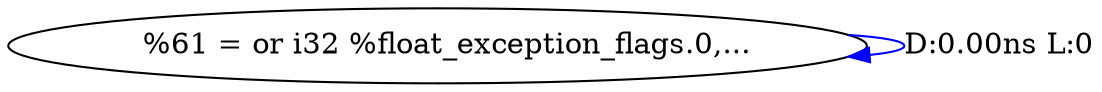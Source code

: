 digraph {
Node0x385c660[label="  %61 = or i32 %float_exception_flags.0,..."];
Node0x385c660 -> Node0x385c660[label="D:0.00ns L:0",color=blue];
}
